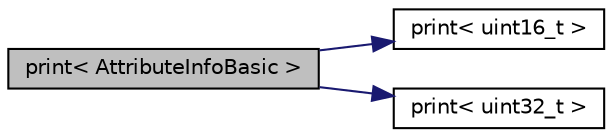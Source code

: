 digraph "print&lt; AttributeInfoBasic &gt;"
{
 // LATEX_PDF_SIZE
  edge [fontname="Helvetica",fontsize="10",labelfontname="Helvetica",labelfontsize="10"];
  node [fontname="Helvetica",fontsize="10",shape=record];
  rankdir="LR";
  Node1 [label="print\< AttributeInfoBasic \>",height=0.2,width=0.4,color="black", fillcolor="grey75", style="filled", fontcolor="black",tooltip=" "];
  Node1 -> Node2 [color="midnightblue",fontsize="10",style="solid"];
  Node2 [label="print\< uint16_t \>",height=0.2,width=0.4,color="black", fillcolor="white", style="filled",URL="$_tipos_8cpp.html#acf40d8a5ff2ee0e5bb42b2be35e1dcd1",tooltip=" "];
  Node1 -> Node3 [color="midnightblue",fontsize="10",style="solid"];
  Node3 [label="print\< uint32_t \>",height=0.2,width=0.4,color="black", fillcolor="white", style="filled",URL="$_tipos_8cpp.html#aafcb849961fabf365066d89b5f061a5c",tooltip=" "];
}
